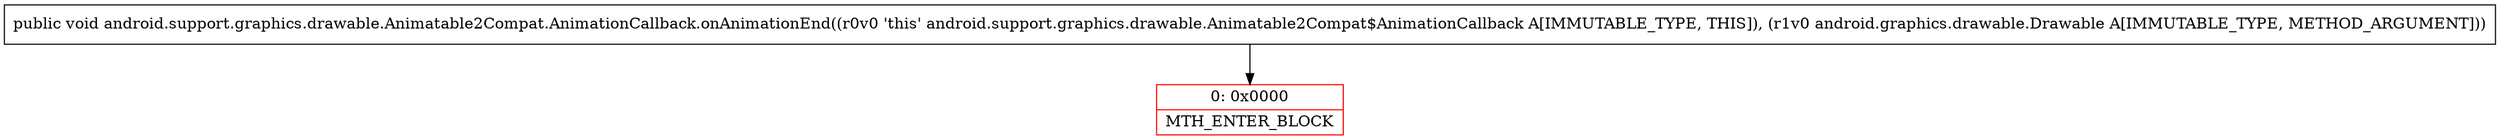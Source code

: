 digraph "CFG forandroid.support.graphics.drawable.Animatable2Compat.AnimationCallback.onAnimationEnd(Landroid\/graphics\/drawable\/Drawable;)V" {
subgraph cluster_Region_1137701853 {
label = "R(0)";
node [shape=record,color=blue];
}
Node_0 [shape=record,color=red,label="{0\:\ 0x0000|MTH_ENTER_BLOCK\l}"];
MethodNode[shape=record,label="{public void android.support.graphics.drawable.Animatable2Compat.AnimationCallback.onAnimationEnd((r0v0 'this' android.support.graphics.drawable.Animatable2Compat$AnimationCallback A[IMMUTABLE_TYPE, THIS]), (r1v0 android.graphics.drawable.Drawable A[IMMUTABLE_TYPE, METHOD_ARGUMENT])) }"];
MethodNode -> Node_0;
}

